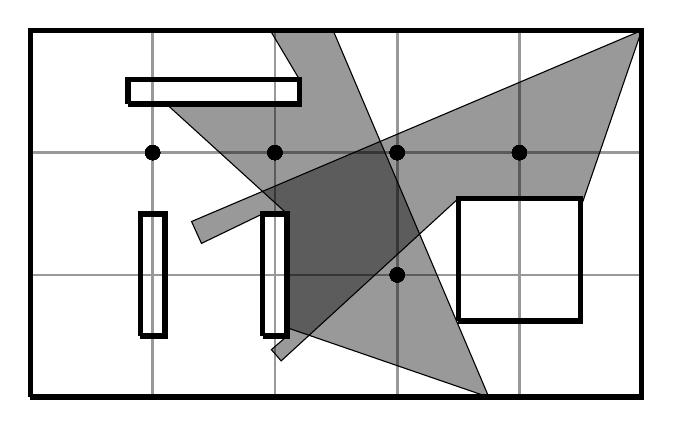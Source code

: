 % This file was created by matlab2tikz v0.4.0.
% Copyright (c) 2008--2013, Nico Schlömer <nico.schloemer@gmail.com>
% All rights reserved.
% 
% The latest updates can be retrieved from
%   http://www.mathworks.com/matlabcentral/fileexchange/22022-matlab2tikz
% where you can also make suggestions and rate matlab2tikz.
% 
% 
% 
\begin{tikzpicture}

\begin{axis}[%
width=3.423in,
height=5.459in,
scale only axis,
xmin=-300,
xmax=5300,
ymin=-2965.386,
ymax=5965.386,
hide axis,
axis x line*=bottom,
axis y line*=left
]
\addplot [
color=lightgray!80!black,
solid,
line width=1.0pt,
forget plot
]
table[row sep=crcr]{
0 0\\
1000 0\\
1000 1000\\
0 1000\\
0 0\\
};
\addplot [
color=black,
mark size=2.5pt,
only marks,
mark=*,
mark options={solid,fill=black},
forget plot
]
table[row sep=crcr]{
3000 1000\\
1000 2000\\
2000 2000\\
3000 2000\\
4000 2000\\
};
\addplot [
color=lightgray!80!black,
solid,
line width=1.0pt,
forget plot
]
table[row sep=crcr]{
0 1000\\
1000 1000\\
1000 2000\\
0 2000\\
0 1000\\
};
\addplot [
color=black,
mark size=2.5pt,
only marks,
mark=*,
mark options={solid,fill=black},
forget plot
]
table[row sep=crcr]{
3000 1000\\
1000 2000\\
2000 2000\\
3000 2000\\
4000 2000\\
};
\addplot [
color=lightgray!80!black,
solid,
line width=1.0pt,
forget plot
]
table[row sep=crcr]{
0 2000\\
1000 2000\\
1000 3000\\
0 3000\\
0 2000\\
};
\addplot [
color=black,
mark size=2.5pt,
only marks,
mark=*,
mark options={solid,fill=black},
forget plot
]
table[row sep=crcr]{
3000 1000\\
1000 2000\\
2000 2000\\
3000 2000\\
4000 2000\\
};
\addplot [
color=lightgray!80!black,
solid,
line width=1.0pt,
forget plot
]
table[row sep=crcr]{
1000 0\\
2000 0\\
2000 1000\\
1000 1000\\
1000 0\\
};
\addplot [
color=black,
mark size=2.5pt,
only marks,
mark=*,
mark options={solid,fill=black},
forget plot
]
table[row sep=crcr]{
3000 1000\\
1000 2000\\
2000 2000\\
3000 2000\\
4000 2000\\
};
\addplot [
color=lightgray!80!black,
solid,
line width=1.0pt,
forget plot
]
table[row sep=crcr]{
1000 1000\\
2000 1000\\
2000 2000\\
1000 2000\\
1000 1000\\
};
\addplot [
color=black,
mark size=2.5pt,
only marks,
mark=*,
mark options={solid,fill=black},
forget plot
]
table[row sep=crcr]{
3000 1000\\
1000 2000\\
2000 2000\\
3000 2000\\
4000 2000\\
};
\addplot [
color=lightgray!80!black,
solid,
line width=1.0pt,
forget plot
]
table[row sep=crcr]{
1000 2000\\
2000 2000\\
2000 3000\\
1000 3000\\
1000 2000\\
};
\addplot [
color=black,
mark size=2.5pt,
only marks,
mark=*,
mark options={solid,fill=black},
forget plot
]
table[row sep=crcr]{
3000 1000\\
1000 2000\\
2000 2000\\
3000 2000\\
4000 2000\\
};
\addplot [
color=lightgray!80!black,
solid,
line width=1.0pt,
forget plot
]
table[row sep=crcr]{
2000 0\\
3000 0\\
3000 1000\\
2000 1000\\
2000 0\\
};
\addplot [
color=black,
mark size=2.5pt,
only marks,
mark=*,
mark options={solid,fill=black},
forget plot
]
table[row sep=crcr]{
3000 1000\\
1000 2000\\
2000 2000\\
3000 2000\\
4000 2000\\
};
\addplot [
color=lightgray!80!black,
solid,
line width=1.0pt,
forget plot
]
table[row sep=crcr]{
2000 1000\\
3000 1000\\
3000 2000\\
2000 2000\\
2000 1000\\
};
\addplot [
color=black,
mark size=2.5pt,
only marks,
mark=*,
mark options={solid,fill=black},
forget plot
]
table[row sep=crcr]{
3000 1000\\
1000 2000\\
2000 2000\\
3000 2000\\
4000 2000\\
};
\addplot [
color=lightgray!80!black,
solid,
line width=1.0pt,
forget plot
]
table[row sep=crcr]{
2000 2000\\
3000 2000\\
3000 3000\\
2000 3000\\
2000 2000\\
};
\addplot [
color=black,
mark size=2.5pt,
only marks,
mark=*,
mark options={solid,fill=black},
forget plot
]
table[row sep=crcr]{
3000 1000\\
1000 2000\\
2000 2000\\
3000 2000\\
4000 2000\\
};
\addplot [
color=lightgray!80!black,
solid,
line width=1.0pt,
forget plot
]
table[row sep=crcr]{
3000 0\\
4000 0\\
4000 1000\\
3000 1000\\
3000 0\\
};
\addplot [
color=black,
mark size=2.5pt,
only marks,
mark=*,
mark options={solid,fill=black},
forget plot
]
table[row sep=crcr]{
3000 1000\\
1000 2000\\
2000 2000\\
3000 2000\\
4000 2000\\
};
\addplot [
color=lightgray!80!black,
solid,
line width=1.0pt,
forget plot
]
table[row sep=crcr]{
3000 1000\\
4000 1000\\
4000 2000\\
3000 2000\\
3000 1000\\
};
\addplot [
color=black,
mark size=2.5pt,
only marks,
mark=*,
mark options={solid,fill=black},
forget plot
]
table[row sep=crcr]{
3000 1000\\
1000 2000\\
2000 2000\\
3000 2000\\
4000 2000\\
};
\addplot [
color=lightgray!80!black,
solid,
line width=1.0pt,
forget plot
]
table[row sep=crcr]{
3000 2000\\
4000 2000\\
4000 3000\\
3000 3000\\
3000 2000\\
};
\addplot [
color=black,
mark size=2.5pt,
only marks,
mark=*,
mark options={solid,fill=black},
forget plot
]
table[row sep=crcr]{
3000 1000\\
1000 2000\\
2000 2000\\
3000 2000\\
4000 2000\\
};
\addplot [
color=lightgray!80!black,
solid,
line width=1.0pt,
forget plot
]
table[row sep=crcr]{
4000 0\\
5000 0\\
5000 1000\\
4000 1000\\
4000 0\\
};
\addplot [
color=black,
mark size=2.5pt,
only marks,
mark=*,
mark options={solid,fill=black},
forget plot
]
table[row sep=crcr]{
3000 1000\\
1000 2000\\
2000 2000\\
3000 2000\\
4000 2000\\
};
\addplot [
color=lightgray!80!black,
solid,
line width=1.0pt,
forget plot
]
table[row sep=crcr]{
4000 1000\\
5000 1000\\
5000 2000\\
4000 2000\\
4000 1000\\
};
\addplot [
color=black,
mark size=2.5pt,
only marks,
mark=*,
mark options={solid,fill=black},
forget plot
]
table[row sep=crcr]{
3000 1000\\
1000 2000\\
2000 2000\\
3000 2000\\
4000 2000\\
};
\addplot [
color=lightgray!80!black,
solid,
line width=1.0pt,
forget plot
]
table[row sep=crcr]{
4000 2000\\
5000 2000\\
5000 3000\\
4000 3000\\
4000 2000\\
};
\addplot [
color=black,
mark size=2.5pt,
only marks,
mark=*,
mark options={solid,fill=black},
forget plot
]
table[row sep=crcr]{
3000 1000\\
1000 2000\\
2000 2000\\
3000 2000\\
4000 2000\\
};

\addplot [fill=black,opacity=4.0e-01,draw=none,forget plot] table[row sep=crcr]{
2100 568\\
3750 0\\
2476 3000\\
1962 3000\\
2200 2600\\
2200 2400\\
1110 2400\\
2100 1500\\
2100 568\\
};
\addplot [
color=black,
solid,
forget plot
]
table[row sep=crcr]{
2100 568\\
3750 0\\
2476 3000\\
1962 3000\\
2200 2600\\
2200 2400\\
1110 2400\\
2100 1500\\
2100 568\\
};

\addplot [fill=black,opacity=4.0e-01,draw=none,forget plot] table[row sep=crcr]{
4500 1547\\
5000 3000\\
1318 1437\\
1399 1258\\
1900 1500\\
2100 1500\\
2100 500\\
1971 389\\
2037 313\\
2051 297\\
3500 1625\\
4500 1625\\
4500 1547\\
};
\addplot [
color=black,
solid,
forget plot
]
table[row sep=crcr]{
4500 1547\\
5000 3000\\
1318 1437\\
1399 1258\\
1900 1500\\
2100 1500\\
2100 500\\
1971 389\\
2037 313\\
2051 297\\
3500 1625\\
4500 1625\\
4500 1547\\
};
\addplot [
color=black,
solid,
line width=2.0pt,
forget plot
]
table[row sep=crcr]{
0 0\\
5000 0\\
5000 3000\\
0 3000\\
0 0\\
};
\addplot [
color=black,
solid,
line width=2.0pt,
forget plot
]
table[row sep=crcr]{
900 500\\
900 1500\\
1100 1500\\
1100 500\\
900 500\\
};
\addplot [
color=black,
solid,
line width=2.0pt,
forget plot
]
table[row sep=crcr]{
1900 500\\
1900 1500\\
2100 1500\\
2100 500\\
1900 500\\
};
\addplot [
color=black,
solid,
line width=2.0pt,
forget plot
]
table[row sep=crcr]{
800 2400\\
800 2600\\
2200 2600\\
2200 2400\\
800 2400\\
};
\addplot [
color=black,
solid,
line width=2.0pt,
forget plot
]
table[row sep=crcr]{
3500 625\\
3500 1625\\
4500 1625\\
4500 625\\
3500 625\\
};
\end{axis}
\end{tikzpicture}%